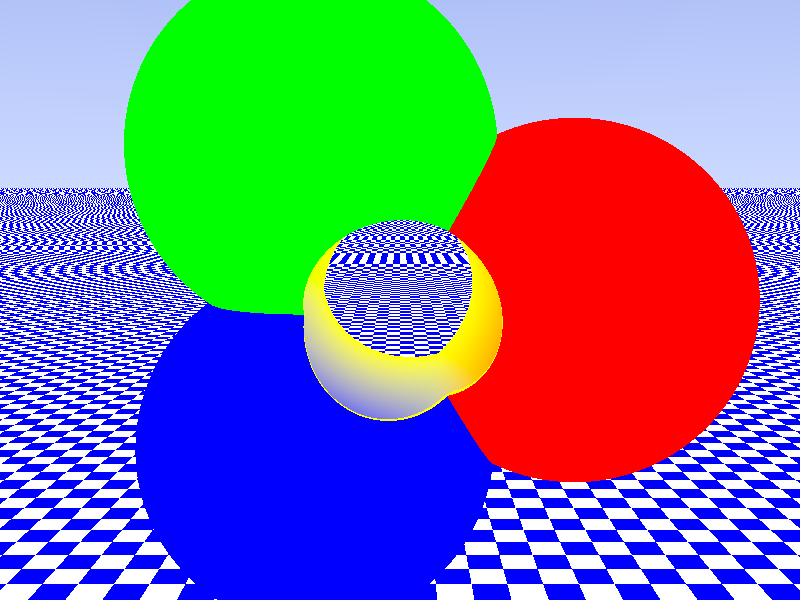 // Persistence of Vision Ray Tracer Scene Description File
// File: ?.pov
// Vers: 3.6
// Desc: Checkered Floor Example
// Date: mm/dd/yy
// Auth: ?
//

#version 3.6;

#include "colors.inc"

global_settings {
  assumed_gamma 1.0
  max_trace_level 5
}

// ----------------------------------------

camera {
  location  <0, 0.5, -4.0>
  direction 1.5*z
  right     x*image_width/image_height
  look_at   <0.0, 0.0,  0.0>
}

sky_sphere {
  pigment {
    gradient y
    color_map {
      [0.0 rgb <0.6,0.7,1.0>]
      [0.7 rgb <0.0,0.1,0.8>]
    }
  }
}

light_source {
  <0, 0, 0>            // light's position (translated below)
  color rgb <1, 1, 1>  // light's color
  translate <-30, 30, -30>
}

// ----------------------------------------

plane {               // checkered floor
  y, -5
  texture
  {
    pigment {
      checker
      color rgb 1
      color blue 1
      scale 0.5
    }
    finish{
      diffuse 0.8
      ambient 0.1
    }
  }
}  
difference {   
merge {
  sphere { < 0.75,   0,    0>, 0.8  pigment {rgbt <1,0,0,0.6>}}
  sphere { <-0.375,  0.65, 0>, 0.8  pigment {rgbt <0,1,0,0.6>}}
  sphere { <-0.375, -0.65, 0>, 0.8  pigment {rgbt <0,0,1,0.6>}}   
  } 
blob {
  // threshold (0.0 < threshold <= StrengthVal) surface falloff threshold #
  threshold 0.6
  sphere { < 0.75,   0,    0>, 0.8, 1 pigment {rgb <1,0,0>}}
  sphere { <-0.375,  0.65, 0>, 0.8, 1 pigment {rgb <0,1,0>}}
  sphere { <-0.375, -0.65, 0>, 0.8, 1 pigment {rgb <0,0,1>}}
  cylinder { -z, +z, 0.8, 1 pigment {rgb <1,1,0>}}
}
} 